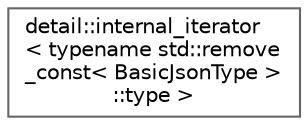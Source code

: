 digraph "Graphical Class Hierarchy"
{
 // LATEX_PDF_SIZE
  bgcolor="transparent";
  edge [fontname=Helvetica,fontsize=10,labelfontname=Helvetica,labelfontsize=10];
  node [fontname=Helvetica,fontsize=10,shape=box,height=0.2,width=0.4];
  rankdir="LR";
  Node0 [id="Node000000",label="detail::internal_iterator\l\< typename std::remove\l_const\< BasicJsonType \>\l::type \>",height=0.2,width=0.4,color="grey40", fillcolor="white", style="filled",URL="$structdetail_1_1internal__iterator.html",tooltip=" "];
}
